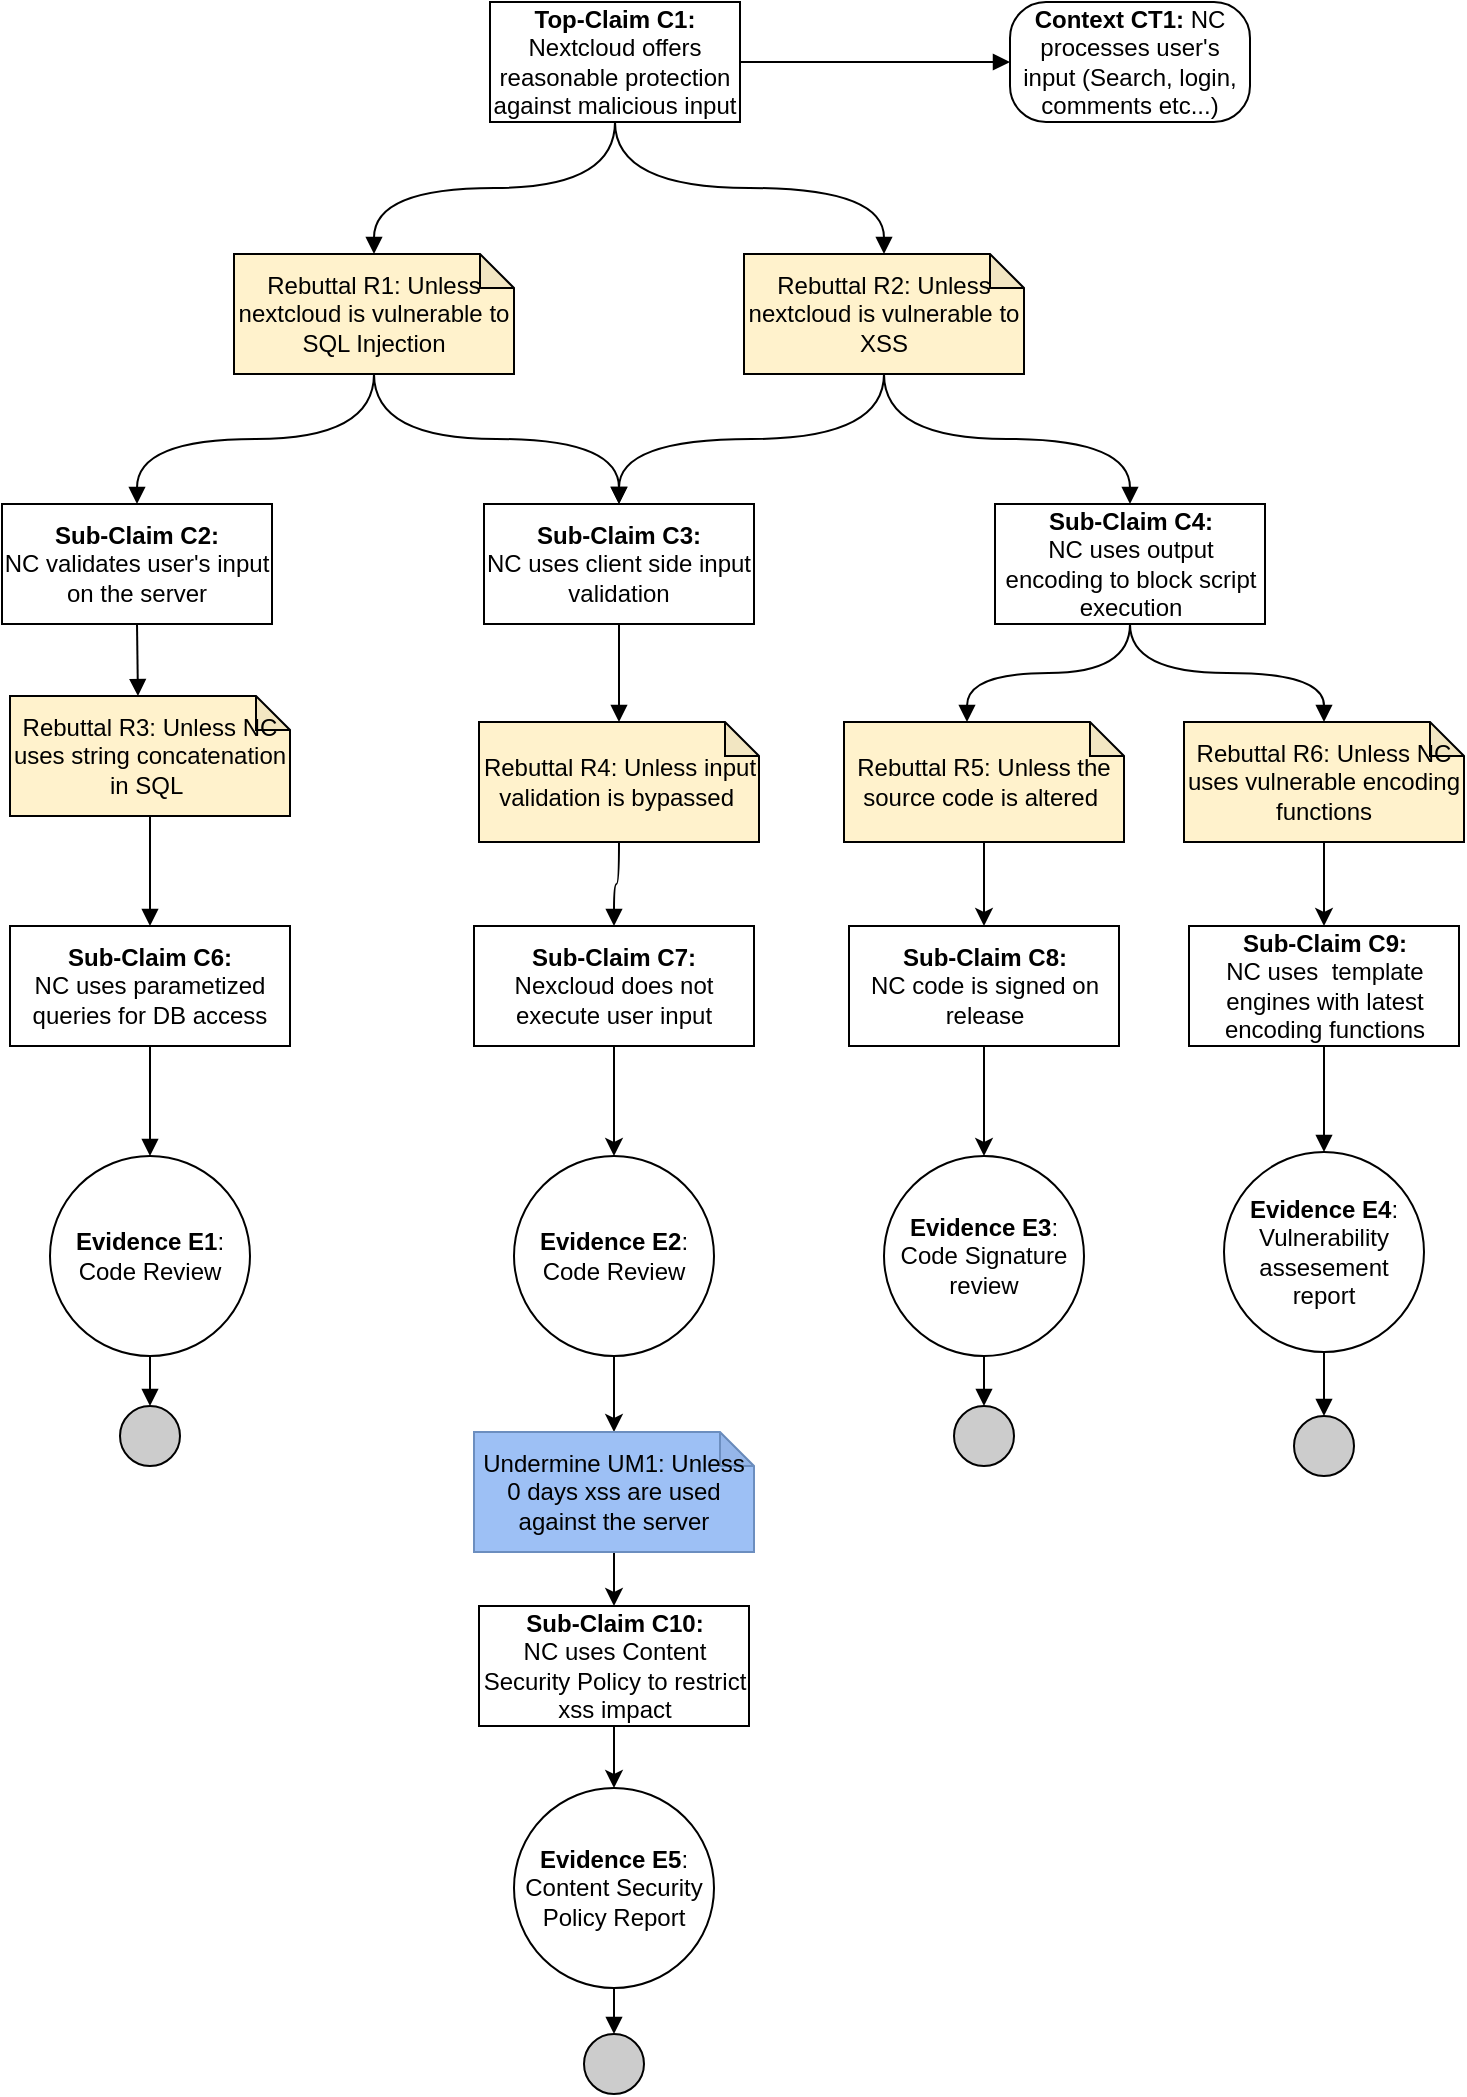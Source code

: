<mxfile version="22.0.4" type="device">
  <diagram id="2RAkf9iS2bYrb-5zrusB" name="Page-1">
    <mxGraphModel dx="2603" dy="1250" grid="0" gridSize="10" guides="1" tooltips="1" connect="1" arrows="1" fold="1" page="1" pageScale="1" pageWidth="850" pageHeight="1100" background="#ffffff" math="0" shadow="0">
      <root>
        <mxCell id="0" />
        <mxCell id="1" parent="0" />
        <mxCell id="EpLoNu7SxfJ4iQwhgqlz-4" style="edgeStyle=orthogonalEdgeStyle;rounded=0;orthogonalLoop=1;jettySize=auto;html=1;exitX=1;exitY=0.5;exitDx=0;exitDy=0;entryX=0;entryY=0.5;entryDx=0;entryDy=0;endArrow=block;endFill=1;" parent="1" source="EpLoNu7SxfJ4iQwhgqlz-2" target="EpLoNu7SxfJ4iQwhgqlz-3" edge="1">
          <mxGeometry relative="1" as="geometry" />
        </mxCell>
        <mxCell id="EpLoNu7SxfJ4iQwhgqlz-6" value="" style="edgeStyle=orthogonalEdgeStyle;rounded=0;orthogonalLoop=1;jettySize=auto;html=1;endArrow=block;endFill=1;curved=1;exitX=0.5;exitY=1;exitDx=0;exitDy=0;" parent="1" source="EpLoNu7SxfJ4iQwhgqlz-2" target="EpLoNu7SxfJ4iQwhgqlz-5" edge="1">
          <mxGeometry relative="1" as="geometry" />
        </mxCell>
        <mxCell id="EpLoNu7SxfJ4iQwhgqlz-2" value="&lt;b&gt;Top-Claim C1:&lt;br&gt;&lt;/b&gt;Nextcloud offers reasonable protection against malicious input" style="rounded=0;whiteSpace=wrap;html=1;" parent="1" vertex="1">
          <mxGeometry x="345" y="10" width="125" height="60" as="geometry" />
        </mxCell>
        <mxCell id="EpLoNu7SxfJ4iQwhgqlz-3" value="&lt;b&gt;Context CT1:&lt;/b&gt; NC processes user&#39;s input (Search, login, comments etc...)" style="rounded=1;whiteSpace=wrap;html=1;arcSize=30;" parent="1" vertex="1">
          <mxGeometry x="605" y="10" width="120" height="60" as="geometry" />
        </mxCell>
        <mxCell id="EpLoNu7SxfJ4iQwhgqlz-9" style="edgeStyle=orthogonalEdgeStyle;curved=1;rounded=0;orthogonalLoop=1;jettySize=auto;html=1;endArrow=block;endFill=1;exitX=0.5;exitY=1;exitDx=0;exitDy=0;exitPerimeter=0;" parent="1" source="EpLoNu7SxfJ4iQwhgqlz-5" target="EpLoNu7SxfJ4iQwhgqlz-8" edge="1">
          <mxGeometry relative="1" as="geometry" />
        </mxCell>
        <mxCell id="EpLoNu7SxfJ4iQwhgqlz-5" value="Rebuttal R2: Unless nextcloud is vulnerable to XSS" style="shape=note;whiteSpace=wrap;html=1;backgroundOutline=1;darkOpacity=0.05;size=17;fillColor=#FFF2CC;" parent="1" vertex="1">
          <mxGeometry x="472" y="136" width="140" height="60" as="geometry" />
        </mxCell>
        <mxCell id="EpLoNu7SxfJ4iQwhgqlz-12" style="edgeStyle=orthogonalEdgeStyle;curved=1;rounded=0;orthogonalLoop=1;jettySize=auto;html=1;exitX=0.5;exitY=1;exitDx=0;exitDy=0;entryX=0.5;entryY=0;entryDx=0;entryDy=0;entryPerimeter=0;endArrow=block;endFill=1;" parent="1" source="EpLoNu7SxfJ4iQwhgqlz-8" target="EpLoNu7SxfJ4iQwhgqlz-10" edge="1">
          <mxGeometry relative="1" as="geometry" />
        </mxCell>
        <mxCell id="EpLoNu7SxfJ4iQwhgqlz-8" value="&lt;b&gt;Sub-Claim C3:&lt;br&gt;&lt;/b&gt;NC uses client side input validation" style="rounded=0;whiteSpace=wrap;html=1;" parent="1" vertex="1">
          <mxGeometry x="342" y="261" width="135" height="60" as="geometry" />
        </mxCell>
        <mxCell id="EpLoNu7SxfJ4iQwhgqlz-16" style="edgeStyle=orthogonalEdgeStyle;curved=1;rounded=0;orthogonalLoop=1;jettySize=auto;html=1;exitX=0.5;exitY=1;exitDx=0;exitDy=0;exitPerimeter=0;entryX=0.5;entryY=0;entryDx=0;entryDy=0;endArrow=block;endFill=1;" parent="1" source="EpLoNu7SxfJ4iQwhgqlz-10" target="EpLoNu7SxfJ4iQwhgqlz-14" edge="1">
          <mxGeometry relative="1" as="geometry" />
        </mxCell>
        <mxCell id="EpLoNu7SxfJ4iQwhgqlz-10" value="Rebuttal R4: Unless input validation is bypassed&amp;nbsp;" style="shape=note;whiteSpace=wrap;html=1;backgroundOutline=1;darkOpacity=0.05;size=17;fillColor=#FFF2CC;" parent="1" vertex="1">
          <mxGeometry x="339.5" y="370" width="140" height="60" as="geometry" />
        </mxCell>
        <mxCell id="tH5tL20Kys3OlExUbErp-63" value="" style="edgeStyle=orthogonalEdgeStyle;rounded=0;orthogonalLoop=1;jettySize=auto;html=1;" parent="1" source="EpLoNu7SxfJ4iQwhgqlz-14" target="tH5tL20Kys3OlExUbErp-60" edge="1">
          <mxGeometry relative="1" as="geometry" />
        </mxCell>
        <mxCell id="EpLoNu7SxfJ4iQwhgqlz-14" value="&lt;b&gt;Sub-Claim C7:&lt;br&gt;&lt;/b&gt;Nexcloud does not execute user input" style="rounded=0;whiteSpace=wrap;html=1;" parent="1" vertex="1">
          <mxGeometry x="337" y="472" width="140" height="60" as="geometry" />
        </mxCell>
        <mxCell id="EpLoNu7SxfJ4iQwhgqlz-23" style="edgeStyle=orthogonalEdgeStyle;curved=1;rounded=0;orthogonalLoop=1;jettySize=auto;html=1;entryX=0.5;entryY=0;entryDx=0;entryDy=0;endArrow=block;endFill=1;" parent="1" edge="1">
          <mxGeometry relative="1" as="geometry">
            <mxPoint x="288" y="694" as="sourcePoint" />
          </mxGeometry>
        </mxCell>
        <mxCell id="tH5tL20Kys3OlExUbErp-2" value="Rebuttal R1: Unless nextcloud is vulnerable to SQL Injection" style="shape=note;whiteSpace=wrap;html=1;backgroundOutline=1;darkOpacity=0.05;size=17;fillColor=#FFF2CC;" parent="1" vertex="1">
          <mxGeometry x="217" y="136" width="140" height="60" as="geometry" />
        </mxCell>
        <mxCell id="tH5tL20Kys3OlExUbErp-3" value="" style="edgeStyle=orthogonalEdgeStyle;rounded=0;orthogonalLoop=1;jettySize=auto;html=1;endArrow=block;endFill=1;curved=1;entryX=0.5;entryY=0;entryDx=0;entryDy=0;entryPerimeter=0;exitX=0.5;exitY=1;exitDx=0;exitDy=0;" parent="1" source="EpLoNu7SxfJ4iQwhgqlz-2" target="tH5tL20Kys3OlExUbErp-2" edge="1">
          <mxGeometry relative="1" as="geometry">
            <mxPoint x="250" y="100" as="sourcePoint" />
            <mxPoint x="349" y="204" as="targetPoint" />
          </mxGeometry>
        </mxCell>
        <mxCell id="tH5tL20Kys3OlExUbErp-4" style="edgeStyle=orthogonalEdgeStyle;curved=1;rounded=0;orthogonalLoop=1;jettySize=auto;html=1;endArrow=block;endFill=1;exitX=0.5;exitY=1;exitDx=0;exitDy=0;exitPerimeter=0;entryX=0.5;entryY=0;entryDx=0;entryDy=0;" parent="1" source="tH5tL20Kys3OlExUbErp-2" target="EpLoNu7SxfJ4iQwhgqlz-8" edge="1">
          <mxGeometry relative="1" as="geometry">
            <mxPoint x="550" y="200" as="sourcePoint" />
            <mxPoint x="418" y="260" as="targetPoint" />
          </mxGeometry>
        </mxCell>
        <mxCell id="tH5tL20Kys3OlExUbErp-5" value="&lt;b&gt;Sub-Claim C2:&lt;br&gt;&lt;/b&gt;NC validates user&#39;s input on the server" style="rounded=0;whiteSpace=wrap;html=1;" parent="1" vertex="1">
          <mxGeometry x="101" y="261" width="135" height="60" as="geometry" />
        </mxCell>
        <mxCell id="tH5tL20Kys3OlExUbErp-7" value="&lt;b&gt;Sub-Claim C4:&lt;br&gt;&lt;/b&gt;NC uses output encoding to block script execution" style="rounded=0;whiteSpace=wrap;html=1;" parent="1" vertex="1">
          <mxGeometry x="597.5" y="261" width="135" height="60" as="geometry" />
        </mxCell>
        <mxCell id="tH5tL20Kys3OlExUbErp-8" style="edgeStyle=orthogonalEdgeStyle;curved=1;rounded=0;orthogonalLoop=1;jettySize=auto;html=1;endArrow=block;endFill=1;entryX=0.5;entryY=0;entryDx=0;entryDy=0;exitX=0.5;exitY=1;exitDx=0;exitDy=0;exitPerimeter=0;" parent="1" source="EpLoNu7SxfJ4iQwhgqlz-5" target="tH5tL20Kys3OlExUbErp-7" edge="1">
          <mxGeometry relative="1" as="geometry">
            <mxPoint x="448" y="200" as="sourcePoint" />
            <mxPoint x="418" y="260" as="targetPoint" />
          </mxGeometry>
        </mxCell>
        <mxCell id="tH5tL20Kys3OlExUbErp-52" value="" style="edgeStyle=orthogonalEdgeStyle;rounded=0;orthogonalLoop=1;jettySize=auto;html=1;" parent="1" source="tH5tL20Kys3OlExUbErp-9" target="tH5tL20Kys3OlExUbErp-10" edge="1">
          <mxGeometry relative="1" as="geometry" />
        </mxCell>
        <mxCell id="tH5tL20Kys3OlExUbErp-9" value="Rebuttal R5: Unless the source code is altered&amp;nbsp;" style="shape=note;whiteSpace=wrap;html=1;backgroundOutline=1;darkOpacity=0.05;size=17;fillColor=#FFF2CC;" parent="1" vertex="1">
          <mxGeometry x="522" y="370" width="140" height="60" as="geometry" />
        </mxCell>
        <mxCell id="tH5tL20Kys3OlExUbErp-51" value="" style="edgeStyle=orthogonalEdgeStyle;rounded=0;orthogonalLoop=1;jettySize=auto;html=1;" parent="1" source="tH5tL20Kys3OlExUbErp-10" target="tH5tL20Kys3OlExUbErp-12" edge="1">
          <mxGeometry relative="1" as="geometry" />
        </mxCell>
        <mxCell id="tH5tL20Kys3OlExUbErp-10" value="&lt;b&gt;Sub-Claim C8:&lt;br&gt;&lt;/b&gt;NC code is signed on release" style="rounded=0;whiteSpace=wrap;html=1;" parent="1" vertex="1">
          <mxGeometry x="524.5" y="472" width="135" height="60" as="geometry" />
        </mxCell>
        <mxCell id="tH5tL20Kys3OlExUbErp-11" style="edgeStyle=orthogonalEdgeStyle;curved=1;rounded=0;orthogonalLoop=1;jettySize=auto;html=1;entryX=0.5;entryY=0;entryDx=0;entryDy=0;endArrow=block;endFill=1;" parent="1" source="tH5tL20Kys3OlExUbErp-12" target="tH5tL20Kys3OlExUbErp-13" edge="1">
          <mxGeometry relative="1" as="geometry" />
        </mxCell>
        <mxCell id="tH5tL20Kys3OlExUbErp-12" value="&lt;b&gt;Evidence E3&lt;/b&gt;:&lt;br&gt;Code Signature review" style="ellipse;whiteSpace=wrap;html=1;aspect=fixed;fillColor=#ffffff;rounded=0;" parent="1" vertex="1">
          <mxGeometry x="542" y="587" width="100" height="100" as="geometry" />
        </mxCell>
        <mxCell id="tH5tL20Kys3OlExUbErp-13" value="" style="ellipse;whiteSpace=wrap;html=1;aspect=fixed;fillColor=#CCCCCC;" parent="1" vertex="1">
          <mxGeometry x="577" y="712" width="30" height="30" as="geometry" />
        </mxCell>
        <mxCell id="tH5tL20Kys3OlExUbErp-58" value="" style="edgeStyle=orthogonalEdgeStyle;rounded=0;orthogonalLoop=1;jettySize=auto;html=1;" parent="1" source="tH5tL20Kys3OlExUbErp-15" target="tH5tL20Kys3OlExUbErp-17" edge="1">
          <mxGeometry relative="1" as="geometry" />
        </mxCell>
        <mxCell id="tH5tL20Kys3OlExUbErp-15" value="Rebuttal R6: Unless NC uses vulnerable encoding functions" style="shape=note;whiteSpace=wrap;html=1;backgroundOutline=1;darkOpacity=0.05;size=17;fillColor=#FFF2CC;" parent="1" vertex="1">
          <mxGeometry x="692" y="370" width="140" height="60" as="geometry" />
        </mxCell>
        <mxCell id="tH5tL20Kys3OlExUbErp-16" style="edgeStyle=orthogonalEdgeStyle;curved=1;rounded=0;orthogonalLoop=1;jettySize=auto;html=1;endArrow=block;endFill=1;entryX=0;entryY=0;entryDx=61.5;entryDy=0;exitX=0.5;exitY=1;exitDx=0;exitDy=0;entryPerimeter=0;" parent="1" source="tH5tL20Kys3OlExUbErp-7" target="tH5tL20Kys3OlExUbErp-9" edge="1">
          <mxGeometry relative="1" as="geometry">
            <mxPoint x="587" y="284" as="sourcePoint" />
            <mxPoint x="700" y="344" as="targetPoint" />
          </mxGeometry>
        </mxCell>
        <mxCell id="tH5tL20Kys3OlExUbErp-17" value="&lt;b&gt;Sub-Claim C9:&lt;br&gt;&lt;/b&gt;NC uses&amp;nbsp; template engines with latest encoding functions" style="rounded=0;whiteSpace=wrap;html=1;" parent="1" vertex="1">
          <mxGeometry x="694.5" y="472" width="135" height="60" as="geometry" />
        </mxCell>
        <mxCell id="tH5tL20Kys3OlExUbErp-18" style="edgeStyle=orthogonalEdgeStyle;curved=1;rounded=0;orthogonalLoop=1;jettySize=auto;html=1;entryX=0.5;entryY=0;entryDx=0;entryDy=0;endArrow=block;endFill=1;" parent="1" source="tH5tL20Kys3OlExUbErp-19" target="tH5tL20Kys3OlExUbErp-20" edge="1">
          <mxGeometry relative="1" as="geometry" />
        </mxCell>
        <mxCell id="tH5tL20Kys3OlExUbErp-19" value="&lt;b&gt;Evidence E4&lt;/b&gt;:&lt;br&gt;Vulnerability assesement report" style="ellipse;whiteSpace=wrap;html=1;aspect=fixed;fillColor=#ffffff;rounded=0;" parent="1" vertex="1">
          <mxGeometry x="712" y="585" width="100" height="100" as="geometry" />
        </mxCell>
        <mxCell id="tH5tL20Kys3OlExUbErp-20" value="" style="ellipse;whiteSpace=wrap;html=1;aspect=fixed;fillColor=#CCCCCC;" parent="1" vertex="1">
          <mxGeometry x="747" y="717" width="30" height="30" as="geometry" />
        </mxCell>
        <mxCell id="tH5tL20Kys3OlExUbErp-21" value="" style="edgeStyle=orthogonalEdgeStyle;rounded=0;orthogonalLoop=1;jettySize=auto;html=1;endArrow=block;endFill=1;curved=1;exitX=0.5;exitY=1;exitDx=0;exitDy=0;entryX=0.5;entryY=0;entryDx=0;entryDy=0;" parent="1" source="tH5tL20Kys3OlExUbErp-17" target="tH5tL20Kys3OlExUbErp-19" edge="1">
          <mxGeometry relative="1" as="geometry">
            <mxPoint x="762.24" y="597" as="sourcePoint" />
            <mxPoint x="761.24" y="657" as="targetPoint" />
          </mxGeometry>
        </mxCell>
        <mxCell id="tH5tL20Kys3OlExUbErp-23" value="" style="edgeStyle=orthogonalEdgeStyle;rounded=0;orthogonalLoop=1;jettySize=auto;html=1;endArrow=block;endFill=1;curved=1;entryX=0.5;entryY=0;entryDx=0;entryDy=0;exitX=0.5;exitY=1;exitDx=0;exitDy=0;exitPerimeter=0;" parent="1" source="tH5tL20Kys3OlExUbErp-2" target="tH5tL20Kys3OlExUbErp-5" edge="1">
          <mxGeometry relative="1" as="geometry">
            <mxPoint x="190" y="204" as="sourcePoint" />
            <mxPoint x="3" y="267" as="targetPoint" />
          </mxGeometry>
        </mxCell>
        <mxCell id="tH5tL20Kys3OlExUbErp-25" value="Rebuttal R3: Unless NC uses string concatenation in SQL&amp;nbsp;" style="shape=note;whiteSpace=wrap;html=1;backgroundOutline=1;darkOpacity=0.05;size=17;fillColor=#FFF2CC;" parent="1" vertex="1">
          <mxGeometry x="105" y="357" width="140" height="60" as="geometry" />
        </mxCell>
        <mxCell id="tH5tL20Kys3OlExUbErp-28" style="edgeStyle=orthogonalEdgeStyle;curved=1;rounded=0;orthogonalLoop=1;jettySize=auto;html=1;entryX=0.5;entryY=0;entryDx=0;entryDy=0;endArrow=block;endFill=1;" parent="1" source="tH5tL20Kys3OlExUbErp-29" target="tH5tL20Kys3OlExUbErp-30" edge="1">
          <mxGeometry relative="1" as="geometry" />
        </mxCell>
        <mxCell id="tH5tL20Kys3OlExUbErp-29" value="&lt;b&gt;Evidence E1&lt;/b&gt;:&lt;br&gt;Code Review" style="ellipse;whiteSpace=wrap;html=1;aspect=fixed;fillColor=#ffffff;rounded=0;" parent="1" vertex="1">
          <mxGeometry x="125" y="587" width="100" height="100" as="geometry" />
        </mxCell>
        <mxCell id="tH5tL20Kys3OlExUbErp-30" value="" style="ellipse;whiteSpace=wrap;html=1;aspect=fixed;fillColor=#CCCCCC;" parent="1" vertex="1">
          <mxGeometry x="160" y="712" width="30" height="30" as="geometry" />
        </mxCell>
        <mxCell id="tH5tL20Kys3OlExUbErp-32" value="&lt;b&gt;Sub-Claim C6:&lt;br&gt;&lt;/b&gt;NC uses parametized queries for DB access" style="rounded=0;whiteSpace=wrap;html=1;" parent="1" vertex="1">
          <mxGeometry x="105" y="472" width="140" height="60" as="geometry" />
        </mxCell>
        <mxCell id="tH5tL20Kys3OlExUbErp-35" value="" style="edgeStyle=orthogonalEdgeStyle;rounded=0;orthogonalLoop=1;jettySize=auto;html=1;endArrow=block;endFill=1;curved=1;exitX=0.5;exitY=1;exitDx=0;exitDy=0;entryX=0.457;entryY=0;entryDx=0;entryDy=0;entryPerimeter=0;" parent="1" source="tH5tL20Kys3OlExUbErp-5" target="tH5tL20Kys3OlExUbErp-25" edge="1">
          <mxGeometry relative="1" as="geometry">
            <mxPoint x="108" y="304" as="sourcePoint" />
            <mxPoint x="108" y="356" as="targetPoint" />
          </mxGeometry>
        </mxCell>
        <mxCell id="tH5tL20Kys3OlExUbErp-39" style="edgeStyle=orthogonalEdgeStyle;curved=1;rounded=0;orthogonalLoop=1;jettySize=auto;html=1;endArrow=block;endFill=1;exitX=0.5;exitY=1;exitDx=0;exitDy=0;entryX=0.5;entryY=0;entryDx=0;entryDy=0;" parent="1" source="tH5tL20Kys3OlExUbErp-32" target="tH5tL20Kys3OlExUbErp-29" edge="1">
          <mxGeometry relative="1" as="geometry">
            <mxPoint x="125.0" y="518" as="sourcePoint" />
            <mxPoint x="308" y="575" as="targetPoint" />
          </mxGeometry>
        </mxCell>
        <mxCell id="tH5tL20Kys3OlExUbErp-41" value="" style="edgeStyle=orthogonalEdgeStyle;rounded=0;orthogonalLoop=1;jettySize=auto;html=1;endArrow=block;endFill=1;curved=1;entryX=0.5;entryY=0;entryDx=0;entryDy=0;exitX=0.5;exitY=1;exitDx=0;exitDy=0;exitPerimeter=0;" parent="1" source="tH5tL20Kys3OlExUbErp-25" target="tH5tL20Kys3OlExUbErp-32" edge="1">
          <mxGeometry relative="1" as="geometry">
            <mxPoint x="129" y="404" as="sourcePoint" />
            <mxPoint x="-2" y="463" as="targetPoint" />
          </mxGeometry>
        </mxCell>
        <mxCell id="tH5tL20Kys3OlExUbErp-54" value="" style="edgeStyle=orthogonalEdgeStyle;rounded=0;orthogonalLoop=1;jettySize=auto;html=1;endArrow=block;endFill=1;curved=1;exitX=0.5;exitY=1;exitDx=0;exitDy=0;entryX=0.5;entryY=0;entryDx=0;entryDy=0;entryPerimeter=0;" parent="1" source="tH5tL20Kys3OlExUbErp-7" target="tH5tL20Kys3OlExUbErp-15" edge="1">
          <mxGeometry relative="1" as="geometry">
            <mxPoint x="697" y="329" as="sourcePoint" />
            <mxPoint x="759" y="374" as="targetPoint" />
          </mxGeometry>
        </mxCell>
        <mxCell id="tH5tL20Kys3OlExUbErp-69" value="" style="edgeStyle=orthogonalEdgeStyle;rounded=0;orthogonalLoop=1;jettySize=auto;html=1;" parent="1" source="tH5tL20Kys3OlExUbErp-60" target="tH5tL20Kys3OlExUbErp-64" edge="1">
          <mxGeometry relative="1" as="geometry" />
        </mxCell>
        <mxCell id="tH5tL20Kys3OlExUbErp-60" value="&lt;b&gt;Evidence E2&lt;/b&gt;:&lt;br&gt;Code Review" style="ellipse;whiteSpace=wrap;html=1;aspect=fixed;fillColor=#ffffff;rounded=0;" parent="1" vertex="1">
          <mxGeometry x="357" y="587" width="100" height="100" as="geometry" />
        </mxCell>
        <mxCell id="tH5tL20Kys3OlExUbErp-71" value="" style="edgeStyle=orthogonalEdgeStyle;rounded=0;orthogonalLoop=1;jettySize=auto;html=1;" parent="1" source="tH5tL20Kys3OlExUbErp-64" target="tH5tL20Kys3OlExUbErp-70" edge="1">
          <mxGeometry relative="1" as="geometry" />
        </mxCell>
        <mxCell id="tH5tL20Kys3OlExUbErp-64" value="Undermine UM1: Unless 0 days xss are used against the server" style="shape=note;whiteSpace=wrap;html=1;backgroundOutline=1;darkOpacity=0.05;size=17;fillColor=#9DC0F5;strokeColor=#6c8ebf;" parent="1" vertex="1">
          <mxGeometry x="337" y="725" width="140" height="60" as="geometry" />
        </mxCell>
        <mxCell id="tH5tL20Kys3OlExUbErp-66" style="edgeStyle=orthogonalEdgeStyle;curved=1;rounded=0;orthogonalLoop=1;jettySize=auto;html=1;entryX=0.5;entryY=0;entryDx=0;entryDy=0;endArrow=block;endFill=1;" parent="1" source="tH5tL20Kys3OlExUbErp-67" target="tH5tL20Kys3OlExUbErp-68" edge="1">
          <mxGeometry relative="1" as="geometry">
            <mxPoint x="403" y="966" as="targetPoint" />
          </mxGeometry>
        </mxCell>
        <mxCell id="tH5tL20Kys3OlExUbErp-67" value="&lt;b&gt;Evidence E5&lt;/b&gt;:&lt;br&gt;Content Security Policy Report" style="ellipse;whiteSpace=wrap;html=1;aspect=fixed;fillColor=#ffffff;rounded=0;" parent="1" vertex="1">
          <mxGeometry x="357" y="903" width="100" height="100" as="geometry" />
        </mxCell>
        <mxCell id="tH5tL20Kys3OlExUbErp-68" value="" style="ellipse;whiteSpace=wrap;html=1;aspect=fixed;fillColor=#CCCCCC;" parent="1" vertex="1">
          <mxGeometry x="392" y="1026" width="30" height="30" as="geometry" />
        </mxCell>
        <mxCell id="tH5tL20Kys3OlExUbErp-72" value="" style="edgeStyle=orthogonalEdgeStyle;rounded=0;orthogonalLoop=1;jettySize=auto;html=1;" parent="1" source="tH5tL20Kys3OlExUbErp-70" target="tH5tL20Kys3OlExUbErp-67" edge="1">
          <mxGeometry relative="1" as="geometry" />
        </mxCell>
        <mxCell id="tH5tL20Kys3OlExUbErp-70" value="&lt;b&gt;Sub-Claim C10:&lt;br&gt;&lt;/b&gt;NC uses Content Security Policy to restrict xss impact" style="rounded=0;whiteSpace=wrap;html=1;" parent="1" vertex="1">
          <mxGeometry x="339.5" y="812" width="135" height="60" as="geometry" />
        </mxCell>
      </root>
    </mxGraphModel>
  </diagram>
</mxfile>

